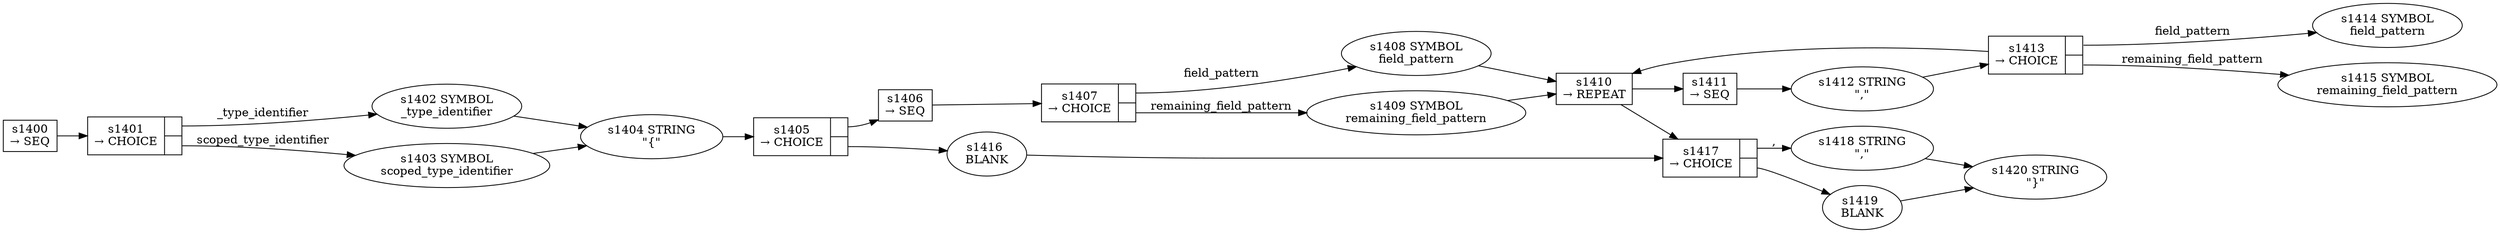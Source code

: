 
  digraph struct_pattern {
  
    rankdir=LR;
  
    s1400 [label="s1400\n&rarr; SEQ", shape=record, fixedsize=false, peripheries=1];
  s1401 [label="{s1401\n&rarr; CHOICE|{<p0>|<p1>}}", shape=record, fixedsize=false, peripheries=1];
  s1402 [label="s1402 SYMBOL\n_type_identifier" href="rust-grammar.json._type_identifier.dot.svg"];
  s1401:p0 -> s1402 [label="_type_identifier"];
  s1403 [label="s1403 SYMBOL\nscoped_type_identifier" href="rust-grammar.json.scoped_type_identifier.dot.svg"];
  s1401:p1 -> s1403 [label="scoped_type_identifier"];
  s1400 -> s1401 [];
  s1404 [label="s1404 STRING\n\"{\""];
  s1402 -> s1404 [];
  s1403 -> s1404 [];
  s1405 [label="{s1405\n&rarr; CHOICE|{<p0>|<p1>}}", shape=record, fixedsize=false, peripheries=1];
  s1406 [label="s1406\n&rarr; SEQ", shape=record, fixedsize=false, peripheries=1];
  s1407 [label="{s1407\n&rarr; CHOICE|{<p0>|<p1>}}", shape=record, fixedsize=false, peripheries=1];
  s1408 [label="s1408 SYMBOL\nfield_pattern" href="rust-grammar.json.field_pattern.dot.svg"];
  s1407:p0 -> s1408 [label="field_pattern"];
  s1409 [label="s1409 SYMBOL\nremaining_field_pattern" href="rust-grammar.json.remaining_field_pattern.dot.svg"];
  s1407:p1 -> s1409 [label="remaining_field_pattern"];
  s1406 -> s1407 [];
  s1410 [label="s1410\n&rarr; REPEAT", shape=record, fixedsize=false, peripheries=1];
  s1411 [label="s1411\n&rarr; SEQ", shape=record, fixedsize=false, peripheries=1];
  s1412 [label="s1412 STRING\n\",\""];
  s1411 -> s1412 [];
  s1413 [label="{s1413\n&rarr; CHOICE|{<p0>|<p1>}}", shape=record, fixedsize=false, peripheries=1];
  s1414 [label="s1414 SYMBOL\nfield_pattern" href="rust-grammar.json.field_pattern.dot.svg"];
  s1413:p0 -> s1414 [label="field_pattern"];
  s1415 [label="s1415 SYMBOL\nremaining_field_pattern" href="rust-grammar.json.remaining_field_pattern.dot.svg"];
  s1413:p1 -> s1415 [label="remaining_field_pattern"];
  s1412 -> s1413 [];
  s1410 -> s1411 [];
  s1413 -> s1410 [];
  s1408 -> s1410 [];
  s1409 -> s1410 [];
  s1405:p0 -> s1406 [label=""];
  s1416 [label="s1416 \nBLANK"];
  s1405:p1 -> s1416 [label=""];
  s1404 -> s1405 [];
  s1417 [label="{s1417\n&rarr; CHOICE|{<p0>|<p1>}}", shape=record, fixedsize=false, peripheries=1];
  s1418 [label="s1418 STRING\n\",\""];
  s1417:p0 -> s1418 [label=","];
  s1419 [label="s1419 \nBLANK"];
  s1417:p1 -> s1419 [label=""];
  s1410 -> s1417 [];
  s1416 -> s1417 [];
  s1420 [label="s1420 STRING\n\"}\""];
  s1418 -> s1420 [];
  s1419 -> s1420 [];
  
  }
  